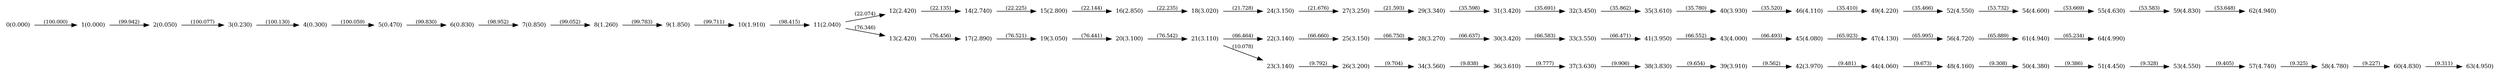 digraph "graph" {

rankdir="LR";
node [shape=plaintext, fontsize=11];
edge [fontsize=10];

0 [label="0(0.000)"];
1 [label="1(0.000)"];
2 [label="2(0.050)"];
3 [label="3(0.230)"];
4 [label="4(0.300)"];
5 [label="5(0.470)"];
6 [label="6(0.830)"];
7 [label="7(0.850)"];
8 [label="8(1.260)"];
9 [label="9(1.850)"];
10 [label="10(1.910)"];
11 [label="11(2.040)"];
12 [label="12(2.420)"];
13 [label="13(2.420)"];
14 [label="14(2.740)"];
15 [label="15(2.800)"];
16 [label="16(2.850)"];
17 [label="17(2.890)"];
18 [label="18(3.020)"];
19 [label="19(3.050)"];
20 [label="20(3.100)"];
21 [label="21(3.110)"];
22 [label="22(3.140)"];
23 [label="23(3.140)"];
24 [label="24(3.150)"];
25 [label="25(3.150)"];
26 [label="26(3.200)"];
27 [label="27(3.250)"];
28 [label="28(3.270)"];
29 [label="29(3.340)"];
30 [label="30(3.420)"];
31 [label="31(3.420)"];
32 [label="32(3.450)"];
33 [label="33(3.550)"];
34 [label="34(3.560)"];
35 [label="35(3.610)"];
36 [label="36(3.610)"];
37 [label="37(3.630)"];
38 [label="38(3.830)"];
39 [label="39(3.910)"];
40 [label="40(3.930)"];
41 [label="41(3.950)"];
42 [label="42(3.970)"];
43 [label="43(4.000)"];
44 [label="44(4.060)"];
45 [label="45(4.080)"];
46 [label="46(4.110)"];
47 [label="47(4.130)"];
48 [label="48(4.160)"];
49 [label="49(4.220)"];
50 [label="50(4.380)"];
51 [label="51(4.450)"];
52 [label="52(4.550)"];
53 [label="53(4.550)"];
54 [label="54(4.600)"];
55 [label="55(4.630)"];
56 [label="56(4.720)"];
57 [label="57(4.740)"];
58 [label="58(4.780)"];
59 [label="59(4.830)"];
60 [label="60(4.830)"];
61 [label="61(4.940)"];
62 [label="62(4.940)"];
63 [label="63(4.950)"];
64 [label="64(4.990)"];

0->1 [label="(100.000)"];
1->2 [label="(99.942)"];
2->3 [label="(100.077)"];
3->4 [label="(100.130)"];
4->5 [label="(100.059)"];
5->6 [label="(99.830)"];
6->7 [label="(98.952)"];
7->8 [label="(99.052)"];
8->9 [label="(99.783)"];
9->10 [label="(99.711)"];
10->11 [label="(98.415)"];
11->12 [label="(22.074)"];
11->13 [label="(76.346)"];
12->14 [label="(22.135)"];
14->15 [label="(22.225)"];
15->16 [label="(22.144)"];
13->17 [label="(76.456)"];
16->18 [label="(22.235)"];
17->19 [label="(76.521)"];
19->20 [label="(76.441)"];
20->21 [label="(76.542)"];
21->22 [label="(66.464)"];
21->23 [label="(10.078)"];
18->24 [label="(21.728)"];
22->25 [label="(66.660)"];
23->26 [label="(9.792)"];
24->27 [label="(21.676)"];
25->28 [label="(66.750)"];
27->29 [label="(21.593)"];
28->30 [label="(66.637)"];
29->31 [label="(35.598)"];
31->32 [label="(35.691)"];
30->33 [label="(66.583)"];
26->34 [label="(9.704)"];
32->35 [label="(35.862)"];
34->36 [label="(9.838)"];
36->37 [label="(9.777)"];
37->38 [label="(9.906)"];
38->39 [label="(9.654)"];
35->40 [label="(35.780)"];
33->41 [label="(66.471)"];
39->42 [label="(9.562)"];
41->43 [label="(66.552)"];
42->44 [label="(9.481)"];
43->45 [label="(66.493)"];
40->46 [label="(35.520)"];
45->47 [label="(65.923)"];
44->48 [label="(9.673)"];
46->49 [label="(35.410)"];
48->50 [label="(9.308)"];
50->51 [label="(9.386)"];
49->52 [label="(35.466)"];
51->53 [label="(9.328)"];
52->54 [label="(53.732)"];
54->55 [label="(53.669)"];
47->56 [label="(65.995)"];
53->57 [label="(9.405)"];
57->58 [label="(9.325)"];
55->59 [label="(53.583)"];
58->60 [label="(9.227)"];
56->61 [label="(65.889)"];
59->62 [label="(53.648)"];
60->63 [label="(9.311)"];
61->64 [label="(65.234)"];

}
